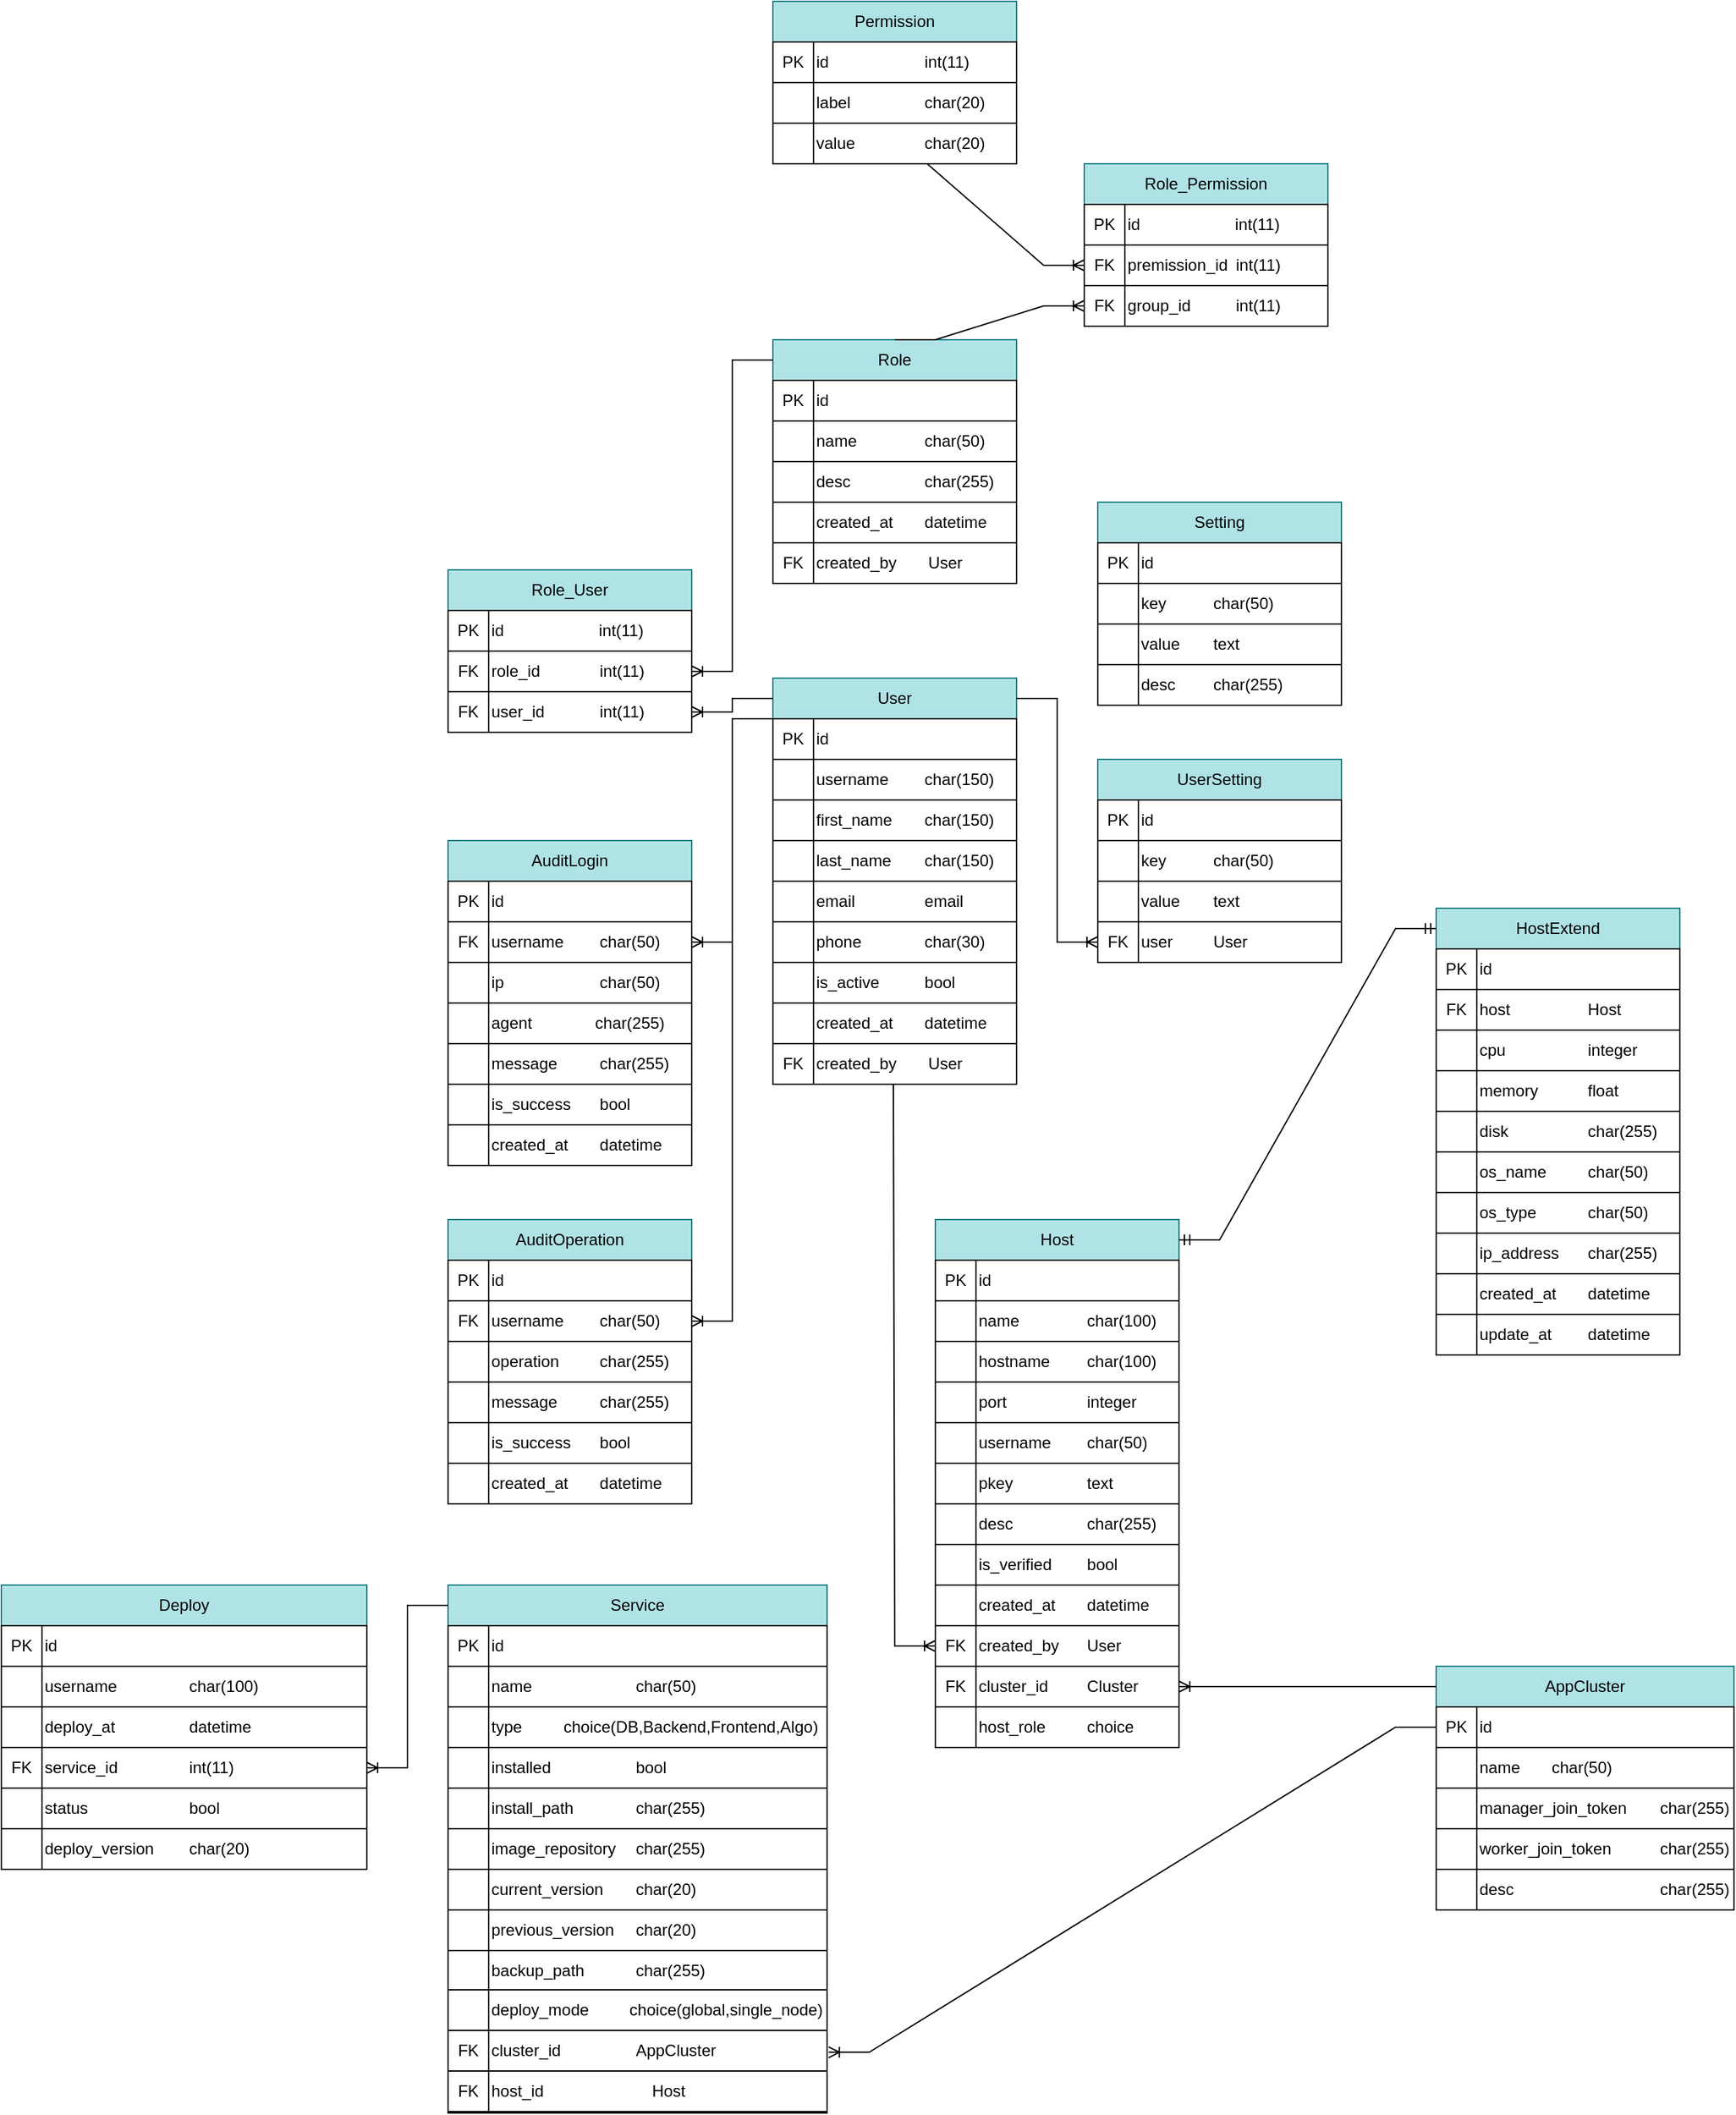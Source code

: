 <mxfile version="26.1.0">
  <diagram name="第 1 页" id="FtkYD6TFWRpVF152h-k8">
    <mxGraphModel dx="2047" dy="1109" grid="1" gridSize="10" guides="1" tooltips="1" connect="1" arrows="1" fold="1" page="1" pageScale="1" pageWidth="827" pageHeight="1169" math="0" shadow="0">
      <root>
        <mxCell id="0" />
        <mxCell id="1" parent="0" />
        <mxCell id="84Ws_TcK_d0skPqPN5DL-33" value="" style="swimlane;startSize=0;" parent="1" vertex="1">
          <mxGeometry x="280" y="270" width="180" height="120" as="geometry" />
        </mxCell>
        <mxCell id="84Ws_TcK_d0skPqPN5DL-34" value="Permission" style="rounded=0;whiteSpace=wrap;html=1;fillColor=#b0e3e6;strokeColor=#0e8088;" parent="84Ws_TcK_d0skPqPN5DL-33" vertex="1">
          <mxGeometry width="180" height="30" as="geometry" />
        </mxCell>
        <mxCell id="84Ws_TcK_d0skPqPN5DL-35" value="PK" style="rounded=0;whiteSpace=wrap;html=1;" parent="84Ws_TcK_d0skPqPN5DL-33" vertex="1">
          <mxGeometry y="30" width="30" height="30" as="geometry" />
        </mxCell>
        <mxCell id="84Ws_TcK_d0skPqPN5DL-36" value="id&lt;span style=&quot;white-space: pre;&quot;&gt;&#x9;&lt;/span&gt;&lt;span style=&quot;white-space: pre;&quot;&gt;&#x9;&lt;/span&gt;&lt;span style=&quot;white-space: pre;&quot;&gt;&#x9;&lt;/span&gt;int(11)" style="rounded=0;whiteSpace=wrap;html=1;align=left;" parent="84Ws_TcK_d0skPqPN5DL-33" vertex="1">
          <mxGeometry x="30" y="30" width="150" height="30" as="geometry" />
        </mxCell>
        <mxCell id="84Ws_TcK_d0skPqPN5DL-37" value="" style="rounded=0;whiteSpace=wrap;html=1;" parent="84Ws_TcK_d0skPqPN5DL-33" vertex="1">
          <mxGeometry y="60" width="30" height="30" as="geometry" />
        </mxCell>
        <mxCell id="84Ws_TcK_d0skPqPN5DL-38" value="label&lt;span style=&quot;white-space: pre;&quot;&gt;&#x9;&lt;/span&gt;&lt;span style=&quot;white-space: pre;&quot;&gt;&#x9;&lt;/span&gt;char(20)" style="rounded=0;whiteSpace=wrap;html=1;align=left;" parent="84Ws_TcK_d0skPqPN5DL-33" vertex="1">
          <mxGeometry x="30" y="60" width="150" height="30" as="geometry" />
        </mxCell>
        <mxCell id="84Ws_TcK_d0skPqPN5DL-39" value="" style="rounded=0;whiteSpace=wrap;html=1;" parent="84Ws_TcK_d0skPqPN5DL-33" vertex="1">
          <mxGeometry y="90" width="30" height="30" as="geometry" />
        </mxCell>
        <mxCell id="84Ws_TcK_d0skPqPN5DL-40" value="value&lt;span style=&quot;white-space: pre;&quot;&gt;&#x9;&lt;/span&gt;&lt;span style=&quot;white-space: pre;&quot;&gt;&#x9;&lt;/span&gt;char(20)" style="rounded=0;whiteSpace=wrap;html=1;align=left;" parent="84Ws_TcK_d0skPqPN5DL-33" vertex="1">
          <mxGeometry x="30" y="90" width="150" height="30" as="geometry" />
        </mxCell>
        <mxCell id="84Ws_TcK_d0skPqPN5DL-41" value="" style="swimlane;startSize=0;" parent="1" vertex="1">
          <mxGeometry x="280" y="520" width="180" height="175" as="geometry" />
        </mxCell>
        <mxCell id="84Ws_TcK_d0skPqPN5DL-42" value="Role" style="rounded=0;whiteSpace=wrap;html=1;fillColor=#b0e3e6;strokeColor=#0e8088;" parent="84Ws_TcK_d0skPqPN5DL-41" vertex="1">
          <mxGeometry width="180" height="30" as="geometry" />
        </mxCell>
        <mxCell id="84Ws_TcK_d0skPqPN5DL-43" value="PK" style="rounded=0;whiteSpace=wrap;html=1;" parent="84Ws_TcK_d0skPqPN5DL-41" vertex="1">
          <mxGeometry y="30" width="30" height="30" as="geometry" />
        </mxCell>
        <mxCell id="84Ws_TcK_d0skPqPN5DL-44" value="id" style="rounded=0;whiteSpace=wrap;html=1;align=left;" parent="84Ws_TcK_d0skPqPN5DL-41" vertex="1">
          <mxGeometry x="30" y="30" width="150" height="30" as="geometry" />
        </mxCell>
        <mxCell id="84Ws_TcK_d0skPqPN5DL-45" value="" style="rounded=0;whiteSpace=wrap;html=1;" parent="84Ws_TcK_d0skPqPN5DL-41" vertex="1">
          <mxGeometry y="60" width="30" height="30" as="geometry" />
        </mxCell>
        <mxCell id="84Ws_TcK_d0skPqPN5DL-46" value="name&lt;span style=&quot;white-space: pre;&quot;&gt;&#x9;&lt;/span&gt;&lt;span style=&quot;white-space: pre;&quot;&gt;&#x9;&lt;/span&gt;char(50)" style="rounded=0;whiteSpace=wrap;html=1;align=left;" parent="84Ws_TcK_d0skPqPN5DL-41" vertex="1">
          <mxGeometry x="30" y="60" width="150" height="30" as="geometry" />
        </mxCell>
        <mxCell id="84Ws_TcK_d0skPqPN5DL-47" value="" style="rounded=0;whiteSpace=wrap;html=1;" parent="84Ws_TcK_d0skPqPN5DL-41" vertex="1">
          <mxGeometry y="90" width="30" height="30" as="geometry" />
        </mxCell>
        <mxCell id="84Ws_TcK_d0skPqPN5DL-48" value="desc&lt;span style=&quot;white-space: pre;&quot;&gt;&#x9;&lt;/span&gt;&lt;span style=&quot;white-space: pre;&quot;&gt;&#x9;&lt;/span&gt;char(255)" style="rounded=0;whiteSpace=wrap;html=1;align=left;" parent="84Ws_TcK_d0skPqPN5DL-41" vertex="1">
          <mxGeometry x="30" y="90" width="150" height="30" as="geometry" />
        </mxCell>
        <mxCell id="84Ws_TcK_d0skPqPN5DL-57" value="" style="rounded=0;whiteSpace=wrap;html=1;" parent="84Ws_TcK_d0skPqPN5DL-41" vertex="1">
          <mxGeometry y="120" width="30" height="30" as="geometry" />
        </mxCell>
        <mxCell id="84Ws_TcK_d0skPqPN5DL-58" value="created_at&amp;nbsp; &amp;nbsp; &amp;nbsp; &amp;nbsp;datetime" style="rounded=0;whiteSpace=wrap;html=1;align=left;" parent="84Ws_TcK_d0skPqPN5DL-41" vertex="1">
          <mxGeometry x="30" y="120" width="150" height="30" as="geometry" />
        </mxCell>
        <mxCell id="84Ws_TcK_d0skPqPN5DL-79" value="FK" style="rounded=0;whiteSpace=wrap;html=1;" parent="84Ws_TcK_d0skPqPN5DL-41" vertex="1">
          <mxGeometry y="150" width="30" height="30" as="geometry" />
        </mxCell>
        <mxCell id="84Ws_TcK_d0skPqPN5DL-80" value="created_by&amp;nbsp; &amp;nbsp; &amp;nbsp; &amp;nbsp;User" style="rounded=0;whiteSpace=wrap;html=1;align=left;" parent="84Ws_TcK_d0skPqPN5DL-41" vertex="1">
          <mxGeometry x="30" y="150" width="150" height="30" as="geometry" />
        </mxCell>
        <mxCell id="84Ws_TcK_d0skPqPN5DL-81" value="" style="swimlane;startSize=0;" parent="1" vertex="1">
          <mxGeometry x="510" y="390" width="180" height="120" as="geometry" />
        </mxCell>
        <mxCell id="84Ws_TcK_d0skPqPN5DL-82" value="Role_Permission" style="rounded=0;whiteSpace=wrap;html=1;fillColor=#b0e3e6;strokeColor=#0e8088;" parent="84Ws_TcK_d0skPqPN5DL-81" vertex="1">
          <mxGeometry width="180" height="30" as="geometry" />
        </mxCell>
        <mxCell id="84Ws_TcK_d0skPqPN5DL-83" value="PK" style="rounded=0;whiteSpace=wrap;html=1;" parent="84Ws_TcK_d0skPqPN5DL-81" vertex="1">
          <mxGeometry y="30" width="30" height="30" as="geometry" />
        </mxCell>
        <mxCell id="84Ws_TcK_d0skPqPN5DL-84" value="id&amp;nbsp; &amp;nbsp; &amp;nbsp; &amp;nbsp; &amp;nbsp; &amp;nbsp; &amp;nbsp; &amp;nbsp; &amp;nbsp; &amp;nbsp; &amp;nbsp;int(11)" style="rounded=0;whiteSpace=wrap;html=1;align=left;" parent="84Ws_TcK_d0skPqPN5DL-81" vertex="1">
          <mxGeometry x="30" y="30" width="150" height="30" as="geometry" />
        </mxCell>
        <mxCell id="84Ws_TcK_d0skPqPN5DL-85" value="FK" style="rounded=0;whiteSpace=wrap;html=1;" parent="84Ws_TcK_d0skPqPN5DL-81" vertex="1">
          <mxGeometry y="60" width="30" height="30" as="geometry" />
        </mxCell>
        <mxCell id="84Ws_TcK_d0skPqPN5DL-86" value="premission_id&lt;span style=&quot;white-space: pre;&quot;&gt;&#x9;&lt;/span&gt;int(11)" style="rounded=0;whiteSpace=wrap;html=1;align=left;" parent="84Ws_TcK_d0skPqPN5DL-81" vertex="1">
          <mxGeometry x="30" y="60" width="150" height="30" as="geometry" />
        </mxCell>
        <mxCell id="84Ws_TcK_d0skPqPN5DL-87" value="FK" style="rounded=0;whiteSpace=wrap;html=1;" parent="84Ws_TcK_d0skPqPN5DL-81" vertex="1">
          <mxGeometry y="90" width="30" height="30" as="geometry" />
        </mxCell>
        <mxCell id="84Ws_TcK_d0skPqPN5DL-88" value="group_id&lt;span style=&quot;white-space: pre;&quot;&gt;&#x9;&lt;/span&gt;&lt;span style=&quot;white-space: pre;&quot;&gt;&#x9;&lt;/span&gt;int(11)" style="rounded=0;whiteSpace=wrap;html=1;align=left;" parent="84Ws_TcK_d0skPqPN5DL-81" vertex="1">
          <mxGeometry x="30" y="90" width="150" height="30" as="geometry" />
        </mxCell>
        <mxCell id="84Ws_TcK_d0skPqPN5DL-89" value="" style="edgeStyle=entityRelationEdgeStyle;fontSize=12;html=1;endArrow=ERoneToMany;rounded=0;exitX=0.5;exitY=0;exitDx=0;exitDy=0;entryX=0;entryY=0.5;entryDx=0;entryDy=0;" parent="1" source="84Ws_TcK_d0skPqPN5DL-42" target="84Ws_TcK_d0skPqPN5DL-87" edge="1">
          <mxGeometry width="100" height="100" relative="1" as="geometry">
            <mxPoint x="490" y="670" as="sourcePoint" />
            <mxPoint x="590" y="570" as="targetPoint" />
            <Array as="points">
              <mxPoint x="380" y="500" />
              <mxPoint x="410" y="450" />
              <mxPoint x="380" y="470" />
              <mxPoint x="410" y="480" />
              <mxPoint x="420" y="480" />
              <mxPoint x="390" y="500" />
            </Array>
          </mxGeometry>
        </mxCell>
        <mxCell id="84Ws_TcK_d0skPqPN5DL-90" value="" style="edgeStyle=entityRelationEdgeStyle;fontSize=12;html=1;endArrow=ERoneToMany;rounded=0;entryX=0;entryY=0.5;entryDx=0;entryDy=0;" parent="1" target="84Ws_TcK_d0skPqPN5DL-85" edge="1">
          <mxGeometry width="100" height="100" relative="1" as="geometry">
            <mxPoint x="364" y="390" as="sourcePoint" />
            <mxPoint x="540" y="490" as="targetPoint" />
          </mxGeometry>
        </mxCell>
        <mxCell id="84Ws_TcK_d0skPqPN5DL-91" value="" style="swimlane;startSize=0;" parent="1" vertex="1">
          <mxGeometry x="520" y="640" width="180" height="150" as="geometry" />
        </mxCell>
        <mxCell id="84Ws_TcK_d0skPqPN5DL-92" value="Setting" style="rounded=0;whiteSpace=wrap;html=1;fillColor=#b0e3e6;strokeColor=#0e8088;" parent="84Ws_TcK_d0skPqPN5DL-91" vertex="1">
          <mxGeometry width="180" height="30" as="geometry" />
        </mxCell>
        <mxCell id="84Ws_TcK_d0skPqPN5DL-93" value="PK" style="rounded=0;whiteSpace=wrap;html=1;" parent="84Ws_TcK_d0skPqPN5DL-91" vertex="1">
          <mxGeometry y="30" width="30" height="30" as="geometry" />
        </mxCell>
        <mxCell id="84Ws_TcK_d0skPqPN5DL-94" value="id" style="rounded=0;whiteSpace=wrap;html=1;align=left;" parent="84Ws_TcK_d0skPqPN5DL-91" vertex="1">
          <mxGeometry x="30" y="30" width="150" height="30" as="geometry" />
        </mxCell>
        <mxCell id="84Ws_TcK_d0skPqPN5DL-95" value="" style="rounded=0;whiteSpace=wrap;html=1;" parent="84Ws_TcK_d0skPqPN5DL-91" vertex="1">
          <mxGeometry y="60" width="30" height="30" as="geometry" />
        </mxCell>
        <mxCell id="84Ws_TcK_d0skPqPN5DL-96" value="key&lt;span style=&quot;white-space: pre;&quot;&gt;&#x9;&lt;/span&gt;&lt;span style=&quot;white-space: pre;&quot;&gt;&#x9;&lt;/span&gt;char(50)" style="rounded=0;whiteSpace=wrap;html=1;align=left;" parent="84Ws_TcK_d0skPqPN5DL-91" vertex="1">
          <mxGeometry x="30" y="60" width="150" height="30" as="geometry" />
        </mxCell>
        <mxCell id="84Ws_TcK_d0skPqPN5DL-97" value="" style="rounded=0;whiteSpace=wrap;html=1;" parent="84Ws_TcK_d0skPqPN5DL-91" vertex="1">
          <mxGeometry y="90" width="30" height="30" as="geometry" />
        </mxCell>
        <mxCell id="84Ws_TcK_d0skPqPN5DL-98" value="value&lt;span style=&quot;white-space: pre;&quot;&gt;&#x9;&lt;/span&gt;text" style="rounded=0;whiteSpace=wrap;html=1;align=left;" parent="84Ws_TcK_d0skPqPN5DL-91" vertex="1">
          <mxGeometry x="30" y="90" width="150" height="30" as="geometry" />
        </mxCell>
        <mxCell id="84Ws_TcK_d0skPqPN5DL-99" value="" style="rounded=0;whiteSpace=wrap;html=1;" parent="84Ws_TcK_d0skPqPN5DL-91" vertex="1">
          <mxGeometry y="120" width="30" height="30" as="geometry" />
        </mxCell>
        <mxCell id="84Ws_TcK_d0skPqPN5DL-100" value="desc&lt;span style=&quot;white-space: pre;&quot;&gt;&#x9;&lt;/span&gt;char(255)" style="rounded=0;whiteSpace=wrap;html=1;align=left;" parent="84Ws_TcK_d0skPqPN5DL-91" vertex="1">
          <mxGeometry x="30" y="120" width="150" height="30" as="geometry" />
        </mxCell>
        <mxCell id="84Ws_TcK_d0skPqPN5DL-103" value="" style="swimlane;startSize=0;" parent="1" vertex="1">
          <mxGeometry x="520" y="830" width="180" height="150" as="geometry" />
        </mxCell>
        <mxCell id="84Ws_TcK_d0skPqPN5DL-104" value="UserSetting" style="rounded=0;whiteSpace=wrap;html=1;fillColor=#b0e3e6;strokeColor=#0e8088;" parent="84Ws_TcK_d0skPqPN5DL-103" vertex="1">
          <mxGeometry width="180" height="30" as="geometry" />
        </mxCell>
        <mxCell id="84Ws_TcK_d0skPqPN5DL-105" value="PK" style="rounded=0;whiteSpace=wrap;html=1;" parent="84Ws_TcK_d0skPqPN5DL-103" vertex="1">
          <mxGeometry y="30" width="30" height="30" as="geometry" />
        </mxCell>
        <mxCell id="84Ws_TcK_d0skPqPN5DL-106" value="id" style="rounded=0;whiteSpace=wrap;html=1;align=left;" parent="84Ws_TcK_d0skPqPN5DL-103" vertex="1">
          <mxGeometry x="30" y="30" width="150" height="30" as="geometry" />
        </mxCell>
        <mxCell id="84Ws_TcK_d0skPqPN5DL-107" value="" style="rounded=0;whiteSpace=wrap;html=1;" parent="84Ws_TcK_d0skPqPN5DL-103" vertex="1">
          <mxGeometry y="60" width="30" height="30" as="geometry" />
        </mxCell>
        <mxCell id="84Ws_TcK_d0skPqPN5DL-108" value="key&lt;span style=&quot;white-space: pre;&quot;&gt;&#x9;&lt;/span&gt;&lt;span style=&quot;white-space: pre;&quot;&gt;&#x9;&lt;/span&gt;char(50)" style="rounded=0;whiteSpace=wrap;html=1;align=left;" parent="84Ws_TcK_d0skPqPN5DL-103" vertex="1">
          <mxGeometry x="30" y="60" width="150" height="30" as="geometry" />
        </mxCell>
        <mxCell id="84Ws_TcK_d0skPqPN5DL-109" value="" style="rounded=0;whiteSpace=wrap;html=1;" parent="84Ws_TcK_d0skPqPN5DL-103" vertex="1">
          <mxGeometry y="90" width="30" height="30" as="geometry" />
        </mxCell>
        <mxCell id="84Ws_TcK_d0skPqPN5DL-110" value="value&lt;span style=&quot;white-space: pre;&quot;&gt;&#x9;&lt;/span&gt;text" style="rounded=0;whiteSpace=wrap;html=1;align=left;" parent="84Ws_TcK_d0skPqPN5DL-103" vertex="1">
          <mxGeometry x="30" y="90" width="150" height="30" as="geometry" />
        </mxCell>
        <mxCell id="84Ws_TcK_d0skPqPN5DL-111" value="FK" style="rounded=0;whiteSpace=wrap;html=1;" parent="84Ws_TcK_d0skPqPN5DL-103" vertex="1">
          <mxGeometry y="120" width="30" height="30" as="geometry" />
        </mxCell>
        <mxCell id="84Ws_TcK_d0skPqPN5DL-112" value="user&lt;span style=&quot;white-space: pre;&quot;&gt;&#x9;&lt;/span&gt;&lt;span style=&quot;white-space: pre;&quot;&gt;&#x9;&lt;/span&gt;User" style="rounded=0;whiteSpace=wrap;html=1;align=left;" parent="84Ws_TcK_d0skPqPN5DL-103" vertex="1">
          <mxGeometry x="30" y="120" width="150" height="30" as="geometry" />
        </mxCell>
        <mxCell id="84Ws_TcK_d0skPqPN5DL-113" value="" style="swimlane;startSize=0;" parent="1" vertex="1">
          <mxGeometry x="280" y="770" width="180" height="300" as="geometry" />
        </mxCell>
        <mxCell id="84Ws_TcK_d0skPqPN5DL-114" value="User" style="rounded=0;whiteSpace=wrap;html=1;fillColor=#b0e3e6;strokeColor=#0e8088;" parent="84Ws_TcK_d0skPqPN5DL-113" vertex="1">
          <mxGeometry width="180" height="30" as="geometry" />
        </mxCell>
        <mxCell id="84Ws_TcK_d0skPqPN5DL-115" value="PK" style="rounded=0;whiteSpace=wrap;html=1;" parent="84Ws_TcK_d0skPqPN5DL-113" vertex="1">
          <mxGeometry y="30" width="30" height="30" as="geometry" />
        </mxCell>
        <mxCell id="84Ws_TcK_d0skPqPN5DL-116" value="id" style="rounded=0;whiteSpace=wrap;html=1;align=left;" parent="84Ws_TcK_d0skPqPN5DL-113" vertex="1">
          <mxGeometry x="30" y="30" width="150" height="30" as="geometry" />
        </mxCell>
        <mxCell id="84Ws_TcK_d0skPqPN5DL-117" value="" style="rounded=0;whiteSpace=wrap;html=1;" parent="84Ws_TcK_d0skPqPN5DL-113" vertex="1">
          <mxGeometry y="60" width="30" height="30" as="geometry" />
        </mxCell>
        <mxCell id="84Ws_TcK_d0skPqPN5DL-118" value="username&lt;span style=&quot;white-space: pre;&quot;&gt;&#x9;&lt;/span&gt;char(150)" style="rounded=0;whiteSpace=wrap;html=1;align=left;" parent="84Ws_TcK_d0skPqPN5DL-113" vertex="1">
          <mxGeometry x="30" y="60" width="150" height="30" as="geometry" />
        </mxCell>
        <mxCell id="84Ws_TcK_d0skPqPN5DL-119" value="" style="rounded=0;whiteSpace=wrap;html=1;" parent="84Ws_TcK_d0skPqPN5DL-113" vertex="1">
          <mxGeometry y="90" width="30" height="30" as="geometry" />
        </mxCell>
        <mxCell id="84Ws_TcK_d0skPqPN5DL-120" value="first_name&lt;span style=&quot;white-space: pre;&quot;&gt;&#x9;&lt;/span&gt;char(150)" style="rounded=0;whiteSpace=wrap;html=1;align=left;" parent="84Ws_TcK_d0skPqPN5DL-113" vertex="1">
          <mxGeometry x="30" y="90" width="150" height="30" as="geometry" />
        </mxCell>
        <mxCell id="84Ws_TcK_d0skPqPN5DL-121" value="" style="rounded=0;whiteSpace=wrap;html=1;" parent="84Ws_TcK_d0skPqPN5DL-113" vertex="1">
          <mxGeometry y="120" width="30" height="30" as="geometry" />
        </mxCell>
        <mxCell id="84Ws_TcK_d0skPqPN5DL-122" value="last_name&lt;span style=&quot;white-space: pre;&quot;&gt;&#x9;&lt;/span&gt;char(150)" style="rounded=0;whiteSpace=wrap;html=1;align=left;" parent="84Ws_TcK_d0skPqPN5DL-113" vertex="1">
          <mxGeometry x="30" y="120" width="150" height="30" as="geometry" />
        </mxCell>
        <mxCell id="84Ws_TcK_d0skPqPN5DL-123" value="" style="rounded=0;whiteSpace=wrap;html=1;" parent="84Ws_TcK_d0skPqPN5DL-113" vertex="1">
          <mxGeometry y="150" width="30" height="30" as="geometry" />
        </mxCell>
        <mxCell id="84Ws_TcK_d0skPqPN5DL-124" value="email&lt;span style=&quot;white-space: pre;&quot;&gt;&#x9;&lt;span style=&quot;white-space: pre;&quot;&gt;&#x9;&lt;/span&gt;e&lt;/span&gt;mail" style="rounded=0;whiteSpace=wrap;html=1;align=left;" parent="84Ws_TcK_d0skPqPN5DL-113" vertex="1">
          <mxGeometry x="30" y="150" width="150" height="30" as="geometry" />
        </mxCell>
        <mxCell id="84Ws_TcK_d0skPqPN5DL-125" value="" style="rounded=0;whiteSpace=wrap;html=1;" parent="84Ws_TcK_d0skPqPN5DL-113" vertex="1">
          <mxGeometry y="210" width="30" height="30" as="geometry" />
        </mxCell>
        <mxCell id="84Ws_TcK_d0skPqPN5DL-126" value="is_active&lt;span style=&quot;white-space: pre;&quot;&gt;&#x9;&lt;/span&gt;&lt;span style=&quot;white-space: pre;&quot;&gt;&#x9;&lt;/span&gt;bool" style="rounded=0;whiteSpace=wrap;html=1;align=left;" parent="84Ws_TcK_d0skPqPN5DL-113" vertex="1">
          <mxGeometry x="30" y="210" width="150" height="30" as="geometry" />
        </mxCell>
        <mxCell id="84Ws_TcK_d0skPqPN5DL-129" value="" style="rounded=0;whiteSpace=wrap;html=1;" parent="84Ws_TcK_d0skPqPN5DL-113" vertex="1">
          <mxGeometry y="180" width="30" height="30" as="geometry" />
        </mxCell>
        <mxCell id="84Ws_TcK_d0skPqPN5DL-130" value="phone&lt;span style=&quot;white-space: pre;&quot;&gt;&#x9;&lt;/span&gt;&lt;span style=&quot;white-space: pre;&quot;&gt;&#x9;&lt;/span&gt;char(30)" style="rounded=0;whiteSpace=wrap;html=1;align=left;" parent="84Ws_TcK_d0skPqPN5DL-113" vertex="1">
          <mxGeometry x="30" y="180" width="150" height="30" as="geometry" />
        </mxCell>
        <mxCell id="84Ws_TcK_d0skPqPN5DL-141" value="" style="rounded=0;whiteSpace=wrap;html=1;" parent="84Ws_TcK_d0skPqPN5DL-113" vertex="1">
          <mxGeometry y="240" width="30" height="30" as="geometry" />
        </mxCell>
        <mxCell id="84Ws_TcK_d0skPqPN5DL-142" value="created_at&amp;nbsp; &amp;nbsp; &amp;nbsp; &amp;nbsp;datetime" style="rounded=0;whiteSpace=wrap;html=1;align=left;" parent="84Ws_TcK_d0skPqPN5DL-113" vertex="1">
          <mxGeometry x="30" y="240" width="150" height="30" as="geometry" />
        </mxCell>
        <mxCell id="84Ws_TcK_d0skPqPN5DL-143" value="FK" style="rounded=0;whiteSpace=wrap;html=1;" parent="84Ws_TcK_d0skPqPN5DL-113" vertex="1">
          <mxGeometry y="270" width="30" height="30" as="geometry" />
        </mxCell>
        <mxCell id="84Ws_TcK_d0skPqPN5DL-144" value="created_by&amp;nbsp; &amp;nbsp; &amp;nbsp; &amp;nbsp;User" style="rounded=0;whiteSpace=wrap;html=1;align=left;" parent="84Ws_TcK_d0skPqPN5DL-113" vertex="1">
          <mxGeometry x="30" y="270" width="150" height="30" as="geometry" />
        </mxCell>
        <mxCell id="84Ws_TcK_d0skPqPN5DL-131" value="" style="edgeStyle=entityRelationEdgeStyle;fontSize=12;html=1;endArrow=ERoneToMany;rounded=0;entryX=1;entryY=0.5;entryDx=0;entryDy=0;exitX=0;exitY=0.5;exitDx=0;exitDy=0;" parent="1" source="84Ws_TcK_d0skPqPN5DL-114" target="84Ws_TcK_d0skPqPN5DL-139" edge="1">
          <mxGeometry width="100" height="100" relative="1" as="geometry">
            <mxPoint x="240" y="1120" as="sourcePoint" />
            <mxPoint x="120" y="1070" as="targetPoint" />
            <Array as="points">
              <mxPoint x="190" y="750" />
              <mxPoint x="230" y="770" />
              <mxPoint x="250" y="770" />
              <mxPoint x="250" y="780" />
              <mxPoint x="250" y="850" />
              <mxPoint x="190" y="880" />
              <mxPoint x="200" y="910" />
              <mxPoint x="230" y="900" />
              <mxPoint x="250" y="870" />
              <mxPoint x="180" y="680" />
              <mxPoint x="240" y="860" />
              <mxPoint x="230" y="780" />
              <mxPoint x="240" y="780" />
              <mxPoint x="190" y="850" />
            </Array>
          </mxGeometry>
        </mxCell>
        <mxCell id="84Ws_TcK_d0skPqPN5DL-132" value="" style="swimlane;startSize=0;" parent="1" vertex="1">
          <mxGeometry x="40" y="690" width="180" height="120" as="geometry" />
        </mxCell>
        <mxCell id="84Ws_TcK_d0skPqPN5DL-133" value="Role_User" style="rounded=0;whiteSpace=wrap;html=1;fillColor=#b0e3e6;strokeColor=#0e8088;" parent="84Ws_TcK_d0skPqPN5DL-132" vertex="1">
          <mxGeometry width="180" height="30" as="geometry" />
        </mxCell>
        <mxCell id="84Ws_TcK_d0skPqPN5DL-134" value="PK" style="rounded=0;whiteSpace=wrap;html=1;" parent="84Ws_TcK_d0skPqPN5DL-132" vertex="1">
          <mxGeometry y="30" width="30" height="30" as="geometry" />
        </mxCell>
        <mxCell id="84Ws_TcK_d0skPqPN5DL-135" value="id&amp;nbsp; &amp;nbsp; &amp;nbsp; &amp;nbsp; &amp;nbsp; &amp;nbsp; &amp;nbsp; &amp;nbsp; &amp;nbsp; &amp;nbsp; &amp;nbsp;int(11)" style="rounded=0;whiteSpace=wrap;html=1;align=left;" parent="84Ws_TcK_d0skPqPN5DL-132" vertex="1">
          <mxGeometry x="30" y="30" width="150" height="30" as="geometry" />
        </mxCell>
        <mxCell id="84Ws_TcK_d0skPqPN5DL-136" value="FK" style="rounded=0;whiteSpace=wrap;html=1;" parent="84Ws_TcK_d0skPqPN5DL-132" vertex="1">
          <mxGeometry y="60" width="30" height="30" as="geometry" />
        </mxCell>
        <mxCell id="84Ws_TcK_d0skPqPN5DL-137" value="role_id&lt;span style=&quot;white-space: pre;&quot;&gt;&#x9;&lt;span style=&quot;white-space: pre;&quot;&gt;&#x9;&lt;/span&gt;&lt;/span&gt;int(11)" style="rounded=0;whiteSpace=wrap;html=1;align=left;" parent="84Ws_TcK_d0skPqPN5DL-132" vertex="1">
          <mxGeometry x="30" y="60" width="150" height="30" as="geometry" />
        </mxCell>
        <mxCell id="84Ws_TcK_d0skPqPN5DL-138" value="FK" style="rounded=0;whiteSpace=wrap;html=1;" parent="84Ws_TcK_d0skPqPN5DL-132" vertex="1">
          <mxGeometry y="90" width="30" height="30" as="geometry" />
        </mxCell>
        <mxCell id="84Ws_TcK_d0skPqPN5DL-139" value="user_id&lt;span style=&quot;white-space: pre;&quot;&gt;&#x9;&lt;/span&gt;&lt;span style=&quot;white-space: pre;&quot;&gt;&#x9;&lt;/span&gt;int(11)" style="rounded=0;whiteSpace=wrap;html=1;align=left;" parent="84Ws_TcK_d0skPqPN5DL-132" vertex="1">
          <mxGeometry x="30" y="90" width="150" height="30" as="geometry" />
        </mxCell>
        <mxCell id="84Ws_TcK_d0skPqPN5DL-140" value="" style="edgeStyle=entityRelationEdgeStyle;fontSize=12;html=1;endArrow=ERoneToMany;rounded=0;exitX=0;exitY=0.5;exitDx=0;exitDy=0;entryX=1;entryY=0.5;entryDx=0;entryDy=0;" parent="1" source="84Ws_TcK_d0skPqPN5DL-42" target="84Ws_TcK_d0skPqPN5DL-137" edge="1">
          <mxGeometry width="100" height="100" relative="1" as="geometry">
            <mxPoint x="250" y="880" as="sourcePoint" />
            <mxPoint x="350" y="780" as="targetPoint" />
            <Array as="points">
              <mxPoint x="240" y="535" />
            </Array>
          </mxGeometry>
        </mxCell>
        <mxCell id="84Ws_TcK_d0skPqPN5DL-145" value="" style="edgeStyle=entityRelationEdgeStyle;fontSize=12;html=1;endArrow=ERoneToMany;rounded=0;entryX=0;entryY=0.5;entryDx=0;entryDy=0;exitX=1;exitY=0.5;exitDx=0;exitDy=0;" parent="1" source="84Ws_TcK_d0skPqPN5DL-114" target="84Ws_TcK_d0skPqPN5DL-111" edge="1">
          <mxGeometry width="100" height="100" relative="1" as="geometry">
            <mxPoint x="290" y="880" as="sourcePoint" />
            <mxPoint x="390" y="780" as="targetPoint" />
            <Array as="points">
              <mxPoint x="500" y="920" />
              <mxPoint x="480" y="830" />
              <mxPoint x="490" y="920" />
            </Array>
          </mxGeometry>
        </mxCell>
        <mxCell id="84Ws_TcK_d0skPqPN5DL-146" value="" style="swimlane;startSize=0;" parent="1" vertex="1">
          <mxGeometry x="40" y="890" width="180" height="240" as="geometry" />
        </mxCell>
        <mxCell id="84Ws_TcK_d0skPqPN5DL-147" value="AuditLogin" style="rounded=0;whiteSpace=wrap;html=1;fillColor=#b0e3e6;strokeColor=#0e8088;" parent="84Ws_TcK_d0skPqPN5DL-146" vertex="1">
          <mxGeometry width="180" height="30" as="geometry" />
        </mxCell>
        <mxCell id="84Ws_TcK_d0skPqPN5DL-148" value="PK" style="rounded=0;whiteSpace=wrap;html=1;" parent="84Ws_TcK_d0skPqPN5DL-146" vertex="1">
          <mxGeometry y="30" width="30" height="30" as="geometry" />
        </mxCell>
        <mxCell id="84Ws_TcK_d0skPqPN5DL-149" value="id" style="rounded=0;whiteSpace=wrap;html=1;align=left;" parent="84Ws_TcK_d0skPqPN5DL-146" vertex="1">
          <mxGeometry x="30" y="30" width="150" height="30" as="geometry" />
        </mxCell>
        <mxCell id="84Ws_TcK_d0skPqPN5DL-150" value="FK" style="rounded=0;whiteSpace=wrap;html=1;" parent="84Ws_TcK_d0skPqPN5DL-146" vertex="1">
          <mxGeometry y="60" width="30" height="30" as="geometry" />
        </mxCell>
        <mxCell id="84Ws_TcK_d0skPqPN5DL-151" value="username&lt;span style=&quot;white-space: pre;&quot;&gt;&#x9;&lt;/span&gt;char(50)" style="rounded=0;whiteSpace=wrap;html=1;align=left;" parent="84Ws_TcK_d0skPqPN5DL-146" vertex="1">
          <mxGeometry x="30" y="60" width="150" height="30" as="geometry" />
        </mxCell>
        <mxCell id="84Ws_TcK_d0skPqPN5DL-152" value="" style="rounded=0;whiteSpace=wrap;html=1;" parent="84Ws_TcK_d0skPqPN5DL-146" vertex="1">
          <mxGeometry y="90" width="30" height="30" as="geometry" />
        </mxCell>
        <mxCell id="84Ws_TcK_d0skPqPN5DL-153" value="ip&lt;span style=&quot;white-space: pre;&quot;&gt;&#x9;&lt;/span&gt;&lt;span style=&quot;white-space: pre;&quot;&gt;&#x9;&lt;/span&gt;&lt;span style=&quot;white-space: pre;&quot;&gt;&#x9;&lt;/span&gt;char(50)" style="rounded=0;whiteSpace=wrap;html=1;align=left;" parent="84Ws_TcK_d0skPqPN5DL-146" vertex="1">
          <mxGeometry x="30" y="90" width="150" height="30" as="geometry" />
        </mxCell>
        <mxCell id="84Ws_TcK_d0skPqPN5DL-154" value="" style="rounded=0;whiteSpace=wrap;html=1;" parent="84Ws_TcK_d0skPqPN5DL-146" vertex="1">
          <mxGeometry y="120" width="30" height="30" as="geometry" />
        </mxCell>
        <mxCell id="84Ws_TcK_d0skPqPN5DL-155" value="agent&lt;span style=&quot;white-space: pre;&quot;&gt;&#x9;&lt;/span&gt;&amp;nbsp; &amp;nbsp; &amp;nbsp; &amp;nbsp;char(255)" style="rounded=0;whiteSpace=wrap;html=1;align=left;" parent="84Ws_TcK_d0skPqPN5DL-146" vertex="1">
          <mxGeometry x="30" y="120" width="150" height="30" as="geometry" />
        </mxCell>
        <mxCell id="84Ws_TcK_d0skPqPN5DL-156" value="" style="rounded=0;whiteSpace=wrap;html=1;" parent="84Ws_TcK_d0skPqPN5DL-146" vertex="1">
          <mxGeometry y="150" width="30" height="30" as="geometry" />
        </mxCell>
        <mxCell id="84Ws_TcK_d0skPqPN5DL-157" value="message&lt;span style=&quot;white-space: pre;&quot;&gt;&#x9;&lt;/span&gt;&lt;span style=&quot;white-space: pre;&quot;&gt;&#x9;&lt;/span&gt;char(255)" style="rounded=0;whiteSpace=wrap;html=1;align=left;" parent="84Ws_TcK_d0skPqPN5DL-146" vertex="1">
          <mxGeometry x="30" y="150" width="150" height="30" as="geometry" />
        </mxCell>
        <mxCell id="84Ws_TcK_d0skPqPN5DL-158" value="" style="rounded=0;whiteSpace=wrap;html=1;" parent="84Ws_TcK_d0skPqPN5DL-146" vertex="1">
          <mxGeometry y="180" width="30" height="30" as="geometry" />
        </mxCell>
        <mxCell id="84Ws_TcK_d0skPqPN5DL-159" value="is_success&lt;span style=&quot;white-space: pre;&quot;&gt;&#x9;&lt;/span&gt;bool" style="rounded=0;whiteSpace=wrap;html=1;align=left;" parent="84Ws_TcK_d0skPqPN5DL-146" vertex="1">
          <mxGeometry x="30" y="180" width="150" height="30" as="geometry" />
        </mxCell>
        <mxCell id="84Ws_TcK_d0skPqPN5DL-160" value="" style="rounded=0;whiteSpace=wrap;html=1;" parent="84Ws_TcK_d0skPqPN5DL-146" vertex="1">
          <mxGeometry y="210" width="30" height="30" as="geometry" />
        </mxCell>
        <mxCell id="84Ws_TcK_d0skPqPN5DL-161" value="created_at&lt;span style=&quot;white-space: pre;&quot;&gt;&#x9;&lt;/span&gt;datetime" style="rounded=0;whiteSpace=wrap;html=1;align=left;" parent="84Ws_TcK_d0skPqPN5DL-146" vertex="1">
          <mxGeometry x="30" y="210" width="150" height="30" as="geometry" />
        </mxCell>
        <mxCell id="84Ws_TcK_d0skPqPN5DL-162" value="" style="swimlane;startSize=0;" parent="1" vertex="1">
          <mxGeometry x="40" y="1170" width="180" height="210" as="geometry" />
        </mxCell>
        <mxCell id="84Ws_TcK_d0skPqPN5DL-163" value="AuditOperation" style="rounded=0;whiteSpace=wrap;html=1;fillColor=#b0e3e6;strokeColor=#0e8088;" parent="84Ws_TcK_d0skPqPN5DL-162" vertex="1">
          <mxGeometry width="180" height="30" as="geometry" />
        </mxCell>
        <mxCell id="84Ws_TcK_d0skPqPN5DL-164" value="PK" style="rounded=0;whiteSpace=wrap;html=1;" parent="84Ws_TcK_d0skPqPN5DL-162" vertex="1">
          <mxGeometry y="30" width="30" height="30" as="geometry" />
        </mxCell>
        <mxCell id="84Ws_TcK_d0skPqPN5DL-165" value="id" style="rounded=0;whiteSpace=wrap;html=1;align=left;" parent="84Ws_TcK_d0skPqPN5DL-162" vertex="1">
          <mxGeometry x="30" y="30" width="150" height="30" as="geometry" />
        </mxCell>
        <mxCell id="84Ws_TcK_d0skPqPN5DL-166" value="FK" style="rounded=0;whiteSpace=wrap;html=1;" parent="84Ws_TcK_d0skPqPN5DL-162" vertex="1">
          <mxGeometry y="60" width="30" height="30" as="geometry" />
        </mxCell>
        <mxCell id="84Ws_TcK_d0skPqPN5DL-167" value="username&lt;span style=&quot;white-space: pre;&quot;&gt;&#x9;&lt;/span&gt;char(50)" style="rounded=0;whiteSpace=wrap;html=1;align=left;" parent="84Ws_TcK_d0skPqPN5DL-162" vertex="1">
          <mxGeometry x="30" y="60" width="150" height="30" as="geometry" />
        </mxCell>
        <mxCell id="84Ws_TcK_d0skPqPN5DL-168" value="" style="rounded=0;whiteSpace=wrap;html=1;" parent="84Ws_TcK_d0skPqPN5DL-162" vertex="1">
          <mxGeometry y="90" width="30" height="30" as="geometry" />
        </mxCell>
        <mxCell id="84Ws_TcK_d0skPqPN5DL-169" value="operation&lt;span style=&quot;white-space: pre;&quot;&gt;&#x9;&lt;/span&gt;&lt;span style=&quot;white-space: pre;&quot;&gt;&#x9;&lt;/span&gt;char(255)" style="rounded=0;whiteSpace=wrap;html=1;align=left;" parent="84Ws_TcK_d0skPqPN5DL-162" vertex="1">
          <mxGeometry x="30" y="90" width="150" height="30" as="geometry" />
        </mxCell>
        <mxCell id="84Ws_TcK_d0skPqPN5DL-172" value="" style="rounded=0;whiteSpace=wrap;html=1;" parent="84Ws_TcK_d0skPqPN5DL-162" vertex="1">
          <mxGeometry y="120" width="30" height="30" as="geometry" />
        </mxCell>
        <mxCell id="84Ws_TcK_d0skPqPN5DL-173" value="message&lt;span style=&quot;white-space: pre;&quot;&gt;&#x9;&lt;/span&gt;&lt;span style=&quot;white-space: pre;&quot;&gt;&#x9;&lt;/span&gt;char(255)" style="rounded=0;whiteSpace=wrap;html=1;align=left;" parent="84Ws_TcK_d0skPqPN5DL-162" vertex="1">
          <mxGeometry x="30" y="120" width="150" height="30" as="geometry" />
        </mxCell>
        <mxCell id="84Ws_TcK_d0skPqPN5DL-174" value="" style="rounded=0;whiteSpace=wrap;html=1;" parent="84Ws_TcK_d0skPqPN5DL-162" vertex="1">
          <mxGeometry y="180" width="30" height="30" as="geometry" />
        </mxCell>
        <mxCell id="84Ws_TcK_d0skPqPN5DL-175" value="is_success&lt;span style=&quot;white-space: pre;&quot;&gt;&#x9;&lt;/span&gt;bool" style="rounded=0;whiteSpace=wrap;html=1;align=left;" parent="84Ws_TcK_d0skPqPN5DL-162" vertex="1">
          <mxGeometry x="30" y="150" width="150" height="30" as="geometry" />
        </mxCell>
        <mxCell id="84Ws_TcK_d0skPqPN5DL-176" value="" style="rounded=0;whiteSpace=wrap;html=1;" parent="84Ws_TcK_d0skPqPN5DL-162" vertex="1">
          <mxGeometry y="180" width="30" height="30" as="geometry" />
        </mxCell>
        <mxCell id="84Ws_TcK_d0skPqPN5DL-177" value="created_at&lt;span style=&quot;white-space: pre;&quot;&gt;&#x9;&lt;/span&gt;datetime" style="rounded=0;whiteSpace=wrap;html=1;align=left;" parent="84Ws_TcK_d0skPqPN5DL-162" vertex="1">
          <mxGeometry x="30" y="180" width="150" height="30" as="geometry" />
        </mxCell>
        <mxCell id="84Ws_TcK_d0skPqPN5DL-178" value="" style="swimlane;startSize=0;" parent="1" vertex="1">
          <mxGeometry x="400" y="1170" width="180" height="390" as="geometry" />
        </mxCell>
        <mxCell id="84Ws_TcK_d0skPqPN5DL-179" value="Host" style="rounded=0;whiteSpace=wrap;html=1;fillColor=#b0e3e6;strokeColor=#0e8088;" parent="84Ws_TcK_d0skPqPN5DL-178" vertex="1">
          <mxGeometry width="180" height="30" as="geometry" />
        </mxCell>
        <mxCell id="84Ws_TcK_d0skPqPN5DL-180" value="PK" style="rounded=0;whiteSpace=wrap;html=1;" parent="84Ws_TcK_d0skPqPN5DL-178" vertex="1">
          <mxGeometry y="30" width="30" height="30" as="geometry" />
        </mxCell>
        <mxCell id="84Ws_TcK_d0skPqPN5DL-181" value="id" style="rounded=0;whiteSpace=wrap;html=1;align=left;" parent="84Ws_TcK_d0skPqPN5DL-178" vertex="1">
          <mxGeometry x="30" y="30" width="150" height="30" as="geometry" />
        </mxCell>
        <mxCell id="84Ws_TcK_d0skPqPN5DL-182" value="" style="rounded=0;whiteSpace=wrap;html=1;" parent="84Ws_TcK_d0skPqPN5DL-178" vertex="1">
          <mxGeometry y="60" width="30" height="30" as="geometry" />
        </mxCell>
        <mxCell id="84Ws_TcK_d0skPqPN5DL-183" value="name&lt;span style=&quot;white-space: pre;&quot;&gt;&#x9;&lt;span style=&quot;white-space: pre;&quot;&gt;&#x9;&lt;/span&gt;&lt;/span&gt;char(100)" style="rounded=0;whiteSpace=wrap;html=1;align=left;" parent="84Ws_TcK_d0skPqPN5DL-178" vertex="1">
          <mxGeometry x="30" y="60" width="150" height="30" as="geometry" />
        </mxCell>
        <mxCell id="84Ws_TcK_d0skPqPN5DL-184" value="" style="rounded=0;whiteSpace=wrap;html=1;" parent="84Ws_TcK_d0skPqPN5DL-178" vertex="1">
          <mxGeometry y="90" width="30" height="30" as="geometry" />
        </mxCell>
        <mxCell id="84Ws_TcK_d0skPqPN5DL-185" value="hostname&lt;span style=&quot;white-space: pre;&quot;&gt;&#x9;&lt;/span&gt;char(100)" style="rounded=0;whiteSpace=wrap;html=1;align=left;" parent="84Ws_TcK_d0skPqPN5DL-178" vertex="1">
          <mxGeometry x="30" y="90" width="150" height="30" as="geometry" />
        </mxCell>
        <mxCell id="84Ws_TcK_d0skPqPN5DL-186" value="" style="rounded=0;whiteSpace=wrap;html=1;" parent="84Ws_TcK_d0skPqPN5DL-178" vertex="1">
          <mxGeometry y="120" width="30" height="30" as="geometry" />
        </mxCell>
        <mxCell id="84Ws_TcK_d0skPqPN5DL-187" value="port&lt;span style=&quot;white-space: pre;&quot;&gt;&#x9;&lt;/span&gt;&lt;span style=&quot;white-space: pre;&quot;&gt;&#x9;&lt;/span&gt;&lt;span style=&quot;white-space: pre;&quot;&gt;&#x9;&lt;/span&gt;integer" style="rounded=0;whiteSpace=wrap;html=1;align=left;" parent="84Ws_TcK_d0skPqPN5DL-178" vertex="1">
          <mxGeometry x="30" y="120" width="150" height="30" as="geometry" />
        </mxCell>
        <mxCell id="84Ws_TcK_d0skPqPN5DL-188" value="" style="rounded=0;whiteSpace=wrap;html=1;" parent="84Ws_TcK_d0skPqPN5DL-178" vertex="1">
          <mxGeometry y="180" width="30" height="30" as="geometry" />
        </mxCell>
        <mxCell id="84Ws_TcK_d0skPqPN5DL-189" value="username&lt;span style=&quot;white-space: pre;&quot;&gt;&#x9;&lt;/span&gt;char(50)" style="rounded=0;whiteSpace=wrap;html=1;align=left;" parent="84Ws_TcK_d0skPqPN5DL-178" vertex="1">
          <mxGeometry x="30" y="150" width="150" height="30" as="geometry" />
        </mxCell>
        <mxCell id="84Ws_TcK_d0skPqPN5DL-190" value="" style="rounded=0;whiteSpace=wrap;html=1;" parent="84Ws_TcK_d0skPqPN5DL-178" vertex="1">
          <mxGeometry y="180" width="30" height="30" as="geometry" />
        </mxCell>
        <mxCell id="84Ws_TcK_d0skPqPN5DL-191" value="pkey&lt;span style=&quot;white-space: pre;&quot;&gt;&#x9;&lt;/span&gt;&lt;span style=&quot;white-space: pre;&quot;&gt;&#x9;&lt;/span&gt;text" style="rounded=0;whiteSpace=wrap;html=1;align=left;" parent="84Ws_TcK_d0skPqPN5DL-178" vertex="1">
          <mxGeometry x="30" y="180" width="150" height="30" as="geometry" />
        </mxCell>
        <mxCell id="84Ws_TcK_d0skPqPN5DL-192" value="" style="rounded=0;whiteSpace=wrap;html=1;" parent="84Ws_TcK_d0skPqPN5DL-178" vertex="1">
          <mxGeometry y="210" width="30" height="30" as="geometry" />
        </mxCell>
        <mxCell id="84Ws_TcK_d0skPqPN5DL-193" value="desc&lt;span style=&quot;white-space: pre;&quot;&gt;&#x9;&lt;/span&gt;&lt;span style=&quot;white-space: pre;&quot;&gt;&#x9;&lt;/span&gt;char(255)" style="rounded=0;whiteSpace=wrap;html=1;align=left;" parent="84Ws_TcK_d0skPqPN5DL-178" vertex="1">
          <mxGeometry x="30" y="210" width="150" height="30" as="geometry" />
        </mxCell>
        <mxCell id="84Ws_TcK_d0skPqPN5DL-197" value="" style="rounded=0;whiteSpace=wrap;html=1;" parent="84Ws_TcK_d0skPqPN5DL-178" vertex="1">
          <mxGeometry y="240" width="30" height="30" as="geometry" />
        </mxCell>
        <mxCell id="84Ws_TcK_d0skPqPN5DL-198" value="is_verified&lt;span style=&quot;white-space: pre;&quot;&gt;&#x9;&lt;/span&gt;bool" style="rounded=0;whiteSpace=wrap;html=1;align=left;" parent="84Ws_TcK_d0skPqPN5DL-178" vertex="1">
          <mxGeometry x="30" y="240" width="150" height="30" as="geometry" />
        </mxCell>
        <mxCell id="84Ws_TcK_d0skPqPN5DL-199" value="" style="rounded=0;whiteSpace=wrap;html=1;" parent="84Ws_TcK_d0skPqPN5DL-178" vertex="1">
          <mxGeometry y="270" width="30" height="30" as="geometry" />
        </mxCell>
        <mxCell id="84Ws_TcK_d0skPqPN5DL-200" value="created_at&lt;span style=&quot;white-space: pre;&quot;&gt;&#x9;&lt;/span&gt;datetime" style="rounded=0;whiteSpace=wrap;html=1;align=left;" parent="84Ws_TcK_d0skPqPN5DL-178" vertex="1">
          <mxGeometry x="30" y="270" width="150" height="30" as="geometry" />
        </mxCell>
        <mxCell id="84Ws_TcK_d0skPqPN5DL-201" value="FK" style="rounded=0;whiteSpace=wrap;html=1;" parent="84Ws_TcK_d0skPqPN5DL-178" vertex="1">
          <mxGeometry y="300" width="30" height="30" as="geometry" />
        </mxCell>
        <mxCell id="84Ws_TcK_d0skPqPN5DL-202" value="created_by&lt;span style=&quot;white-space: pre;&quot;&gt;&#x9;&lt;/span&gt;User" style="rounded=0;whiteSpace=wrap;html=1;align=left;" parent="84Ws_TcK_d0skPqPN5DL-178" vertex="1">
          <mxGeometry x="30" y="300" width="150" height="30" as="geometry" />
        </mxCell>
        <mxCell id="84Ws_TcK_d0skPqPN5DL-239" value="FK" style="rounded=0;whiteSpace=wrap;html=1;" parent="84Ws_TcK_d0skPqPN5DL-178" vertex="1">
          <mxGeometry y="330" width="30" height="30" as="geometry" />
        </mxCell>
        <mxCell id="84Ws_TcK_d0skPqPN5DL-240" value="cluster_id&lt;span style=&quot;white-space: pre;&quot;&gt;&#x9;&lt;/span&gt;&lt;span style=&quot;white-space: pre;&quot;&gt;&#x9;&lt;/span&gt;Cluster" style="rounded=0;whiteSpace=wrap;html=1;align=left;" parent="84Ws_TcK_d0skPqPN5DL-178" vertex="1">
          <mxGeometry x="30" y="330" width="150" height="30" as="geometry" />
        </mxCell>
        <mxCell id="84Ws_TcK_d0skPqPN5DL-242" value="" style="rounded=0;whiteSpace=wrap;html=1;" parent="84Ws_TcK_d0skPqPN5DL-178" vertex="1">
          <mxGeometry y="360" width="30" height="30" as="geometry" />
        </mxCell>
        <mxCell id="84Ws_TcK_d0skPqPN5DL-243" value="host_role&lt;span style=&quot;white-space: pre;&quot;&gt;&#x9;&lt;span style=&quot;white-space: pre;&quot;&gt;&#x9;&lt;/span&gt;&lt;/span&gt;choice" style="rounded=0;whiteSpace=wrap;html=1;align=left;" parent="84Ws_TcK_d0skPqPN5DL-178" vertex="1">
          <mxGeometry x="30" y="360" width="150" height="30" as="geometry" />
        </mxCell>
        <mxCell id="84Ws_TcK_d0skPqPN5DL-203" value="" style="edgeStyle=entityRelationEdgeStyle;fontSize=12;html=1;endArrow=ERoneToMany;rounded=0;entryX=0;entryY=0.5;entryDx=0;entryDy=0;" parent="1" target="84Ws_TcK_d0skPqPN5DL-201" edge="1">
          <mxGeometry width="100" height="100" relative="1" as="geometry">
            <mxPoint x="339" y="1070" as="sourcePoint" />
            <mxPoint x="430" y="1180" as="targetPoint" />
          </mxGeometry>
        </mxCell>
        <mxCell id="84Ws_TcK_d0skPqPN5DL-204" value="" style="swimlane;startSize=0;" parent="1" vertex="1">
          <mxGeometry x="770" y="940" width="180" height="330" as="geometry" />
        </mxCell>
        <mxCell id="84Ws_TcK_d0skPqPN5DL-205" value="HostExtend" style="rounded=0;whiteSpace=wrap;html=1;fillColor=#b0e3e6;strokeColor=#0e8088;" parent="84Ws_TcK_d0skPqPN5DL-204" vertex="1">
          <mxGeometry width="180" height="30" as="geometry" />
        </mxCell>
        <mxCell id="84Ws_TcK_d0skPqPN5DL-206" value="PK" style="rounded=0;whiteSpace=wrap;html=1;" parent="84Ws_TcK_d0skPqPN5DL-204" vertex="1">
          <mxGeometry y="30" width="30" height="30" as="geometry" />
        </mxCell>
        <mxCell id="84Ws_TcK_d0skPqPN5DL-207" value="id" style="rounded=0;whiteSpace=wrap;html=1;align=left;" parent="84Ws_TcK_d0skPqPN5DL-204" vertex="1">
          <mxGeometry x="30" y="30" width="150" height="30" as="geometry" />
        </mxCell>
        <mxCell id="84Ws_TcK_d0skPqPN5DL-208" value="FK" style="rounded=0;whiteSpace=wrap;html=1;" parent="84Ws_TcK_d0skPqPN5DL-204" vertex="1">
          <mxGeometry y="60" width="30" height="30" as="geometry" />
        </mxCell>
        <mxCell id="84Ws_TcK_d0skPqPN5DL-209" value="host&lt;span style=&quot;white-space: pre;&quot;&gt;&#x9;&lt;/span&gt;&lt;span style=&quot;white-space: pre;&quot;&gt;&#x9;&lt;/span&gt;&lt;span style=&quot;white-space: pre;&quot;&gt;&#x9;&lt;/span&gt;Host" style="rounded=0;whiteSpace=wrap;html=1;align=left;" parent="84Ws_TcK_d0skPqPN5DL-204" vertex="1">
          <mxGeometry x="30" y="60" width="150" height="30" as="geometry" />
        </mxCell>
        <mxCell id="84Ws_TcK_d0skPqPN5DL-210" value="" style="rounded=0;whiteSpace=wrap;html=1;" parent="84Ws_TcK_d0skPqPN5DL-204" vertex="1">
          <mxGeometry y="90" width="30" height="30" as="geometry" />
        </mxCell>
        <mxCell id="84Ws_TcK_d0skPqPN5DL-211" value="cpu&lt;span style=&quot;white-space: pre;&quot;&gt;&#x9;&lt;/span&gt;&lt;span style=&quot;white-space: pre;&quot;&gt;&#x9;&lt;/span&gt;&lt;span style=&quot;white-space: pre;&quot;&gt;&#x9;&lt;/span&gt;integer" style="rounded=0;whiteSpace=wrap;html=1;align=left;" parent="84Ws_TcK_d0skPqPN5DL-204" vertex="1">
          <mxGeometry x="30" y="90" width="150" height="30" as="geometry" />
        </mxCell>
        <mxCell id="84Ws_TcK_d0skPqPN5DL-212" value="" style="rounded=0;whiteSpace=wrap;html=1;" parent="84Ws_TcK_d0skPqPN5DL-204" vertex="1">
          <mxGeometry y="120" width="30" height="30" as="geometry" />
        </mxCell>
        <mxCell id="84Ws_TcK_d0skPqPN5DL-213" value="memory&lt;span style=&quot;white-space: pre;&quot;&gt;&#x9;&lt;/span&gt;&lt;span style=&quot;white-space: pre;&quot;&gt;&#x9;&lt;/span&gt;float" style="rounded=0;whiteSpace=wrap;html=1;align=left;" parent="84Ws_TcK_d0skPqPN5DL-204" vertex="1">
          <mxGeometry x="30" y="120" width="150" height="30" as="geometry" />
        </mxCell>
        <mxCell id="84Ws_TcK_d0skPqPN5DL-214" value="" style="rounded=0;whiteSpace=wrap;html=1;" parent="84Ws_TcK_d0skPqPN5DL-204" vertex="1">
          <mxGeometry y="180" width="30" height="30" as="geometry" />
        </mxCell>
        <mxCell id="84Ws_TcK_d0skPqPN5DL-215" value="disk&lt;span style=&quot;white-space: pre;&quot;&gt;&#x9;&lt;/span&gt;&lt;span style=&quot;white-space: pre;&quot;&gt;&#x9;&lt;/span&gt;&lt;span style=&quot;white-space: pre;&quot;&gt;&#x9;&lt;/span&gt;char(255)" style="rounded=0;whiteSpace=wrap;html=1;align=left;" parent="84Ws_TcK_d0skPqPN5DL-204" vertex="1">
          <mxGeometry x="30" y="150" width="150" height="30" as="geometry" />
        </mxCell>
        <mxCell id="84Ws_TcK_d0skPqPN5DL-216" value="" style="rounded=0;whiteSpace=wrap;html=1;" parent="84Ws_TcK_d0skPqPN5DL-204" vertex="1">
          <mxGeometry y="180" width="30" height="30" as="geometry" />
        </mxCell>
        <mxCell id="84Ws_TcK_d0skPqPN5DL-217" value="os_name&lt;span style=&quot;white-space: pre;&quot;&gt;&#x9;&lt;/span&gt;&lt;span style=&quot;white-space: pre;&quot;&gt;&#x9;&lt;/span&gt;char(50)" style="rounded=0;whiteSpace=wrap;html=1;align=left;" parent="84Ws_TcK_d0skPqPN5DL-204" vertex="1">
          <mxGeometry x="30" y="180" width="150" height="30" as="geometry" />
        </mxCell>
        <mxCell id="84Ws_TcK_d0skPqPN5DL-218" value="" style="rounded=0;whiteSpace=wrap;html=1;" parent="84Ws_TcK_d0skPqPN5DL-204" vertex="1">
          <mxGeometry y="210" width="30" height="30" as="geometry" />
        </mxCell>
        <mxCell id="84Ws_TcK_d0skPqPN5DL-219" value="os_type&lt;span style=&quot;white-space: pre;&quot;&gt;&#x9;&lt;/span&gt;&lt;span style=&quot;white-space: pre;&quot;&gt;&#x9;&lt;/span&gt;char(50)" style="rounded=0;whiteSpace=wrap;html=1;align=left;" parent="84Ws_TcK_d0skPqPN5DL-204" vertex="1">
          <mxGeometry x="30" y="210" width="150" height="30" as="geometry" />
        </mxCell>
        <mxCell id="84Ws_TcK_d0skPqPN5DL-220" value="" style="rounded=0;whiteSpace=wrap;html=1;" parent="84Ws_TcK_d0skPqPN5DL-204" vertex="1">
          <mxGeometry y="240" width="30" height="30" as="geometry" />
        </mxCell>
        <mxCell id="84Ws_TcK_d0skPqPN5DL-221" value="ip_address&lt;span style=&quot;white-space: pre;&quot;&gt;&#x9;&lt;/span&gt;char(255)" style="rounded=0;whiteSpace=wrap;html=1;align=left;" parent="84Ws_TcK_d0skPqPN5DL-204" vertex="1">
          <mxGeometry x="30" y="240" width="150" height="30" as="geometry" />
        </mxCell>
        <mxCell id="84Ws_TcK_d0skPqPN5DL-222" value="" style="rounded=0;whiteSpace=wrap;html=1;" parent="84Ws_TcK_d0skPqPN5DL-204" vertex="1">
          <mxGeometry y="270" width="30" height="30" as="geometry" />
        </mxCell>
        <mxCell id="84Ws_TcK_d0skPqPN5DL-223" value="created_at&lt;span style=&quot;white-space: pre;&quot;&gt;&#x9;&lt;/span&gt;datetime" style="rounded=0;whiteSpace=wrap;html=1;align=left;" parent="84Ws_TcK_d0skPqPN5DL-204" vertex="1">
          <mxGeometry x="30" y="270" width="150" height="30" as="geometry" />
        </mxCell>
        <mxCell id="84Ws_TcK_d0skPqPN5DL-224" value="" style="rounded=0;whiteSpace=wrap;html=1;" parent="84Ws_TcK_d0skPqPN5DL-204" vertex="1">
          <mxGeometry y="300" width="30" height="30" as="geometry" />
        </mxCell>
        <mxCell id="84Ws_TcK_d0skPqPN5DL-225" value="update_at&lt;span style=&quot;white-space: pre;&quot;&gt;&#x9;&lt;/span&gt;datetime" style="rounded=0;whiteSpace=wrap;html=1;align=left;" parent="84Ws_TcK_d0skPqPN5DL-204" vertex="1">
          <mxGeometry x="30" y="300" width="150" height="30" as="geometry" />
        </mxCell>
        <mxCell id="84Ws_TcK_d0skPqPN5DL-226" value="" style="edgeStyle=entityRelationEdgeStyle;fontSize=12;html=1;endArrow=ERmandOne;startArrow=ERmandOne;rounded=0;exitX=1;exitY=0.5;exitDx=0;exitDy=0;entryX=0;entryY=0.5;entryDx=0;entryDy=0;" parent="1" source="84Ws_TcK_d0skPqPN5DL-179" target="84Ws_TcK_d0skPqPN5DL-205" edge="1">
          <mxGeometry width="100" height="100" relative="1" as="geometry">
            <mxPoint x="530" y="1120" as="sourcePoint" />
            <mxPoint x="630" y="1020" as="targetPoint" />
            <Array as="points">
              <mxPoint x="720" y="1120" />
            </Array>
          </mxGeometry>
        </mxCell>
        <mxCell id="84Ws_TcK_d0skPqPN5DL-227" value="" style="edgeStyle=entityRelationEdgeStyle;fontSize=12;html=1;endArrow=ERoneToMany;rounded=0;entryX=1;entryY=0.5;entryDx=0;entryDy=0;exitX=0;exitY=1;exitDx=0;exitDy=0;" parent="1" source="84Ws_TcK_d0skPqPN5DL-114" target="84Ws_TcK_d0skPqPN5DL-151" edge="1">
          <mxGeometry width="100" height="100" relative="1" as="geometry">
            <mxPoint x="360" y="1100" as="sourcePoint" />
            <mxPoint x="460" y="1000" as="targetPoint" />
          </mxGeometry>
        </mxCell>
        <mxCell id="84Ws_TcK_d0skPqPN5DL-228" value="" style="edgeStyle=entityRelationEdgeStyle;fontSize=12;html=1;endArrow=ERoneToMany;rounded=0;entryX=1;entryY=0.5;entryDx=0;entryDy=0;exitX=0;exitY=1;exitDx=0;exitDy=0;" parent="1" source="84Ws_TcK_d0skPqPN5DL-114" target="84Ws_TcK_d0skPqPN5DL-167" edge="1">
          <mxGeometry width="100" height="100" relative="1" as="geometry">
            <mxPoint x="360" y="1100" as="sourcePoint" />
            <mxPoint x="460" y="1000" as="targetPoint" />
          </mxGeometry>
        </mxCell>
        <mxCell id="84Ws_TcK_d0skPqPN5DL-229" value="" style="swimlane;startSize=0;" parent="1" vertex="1">
          <mxGeometry x="770" y="1500" width="220" height="180" as="geometry" />
        </mxCell>
        <mxCell id="84Ws_TcK_d0skPqPN5DL-230" value="AppCluster" style="rounded=0;whiteSpace=wrap;html=1;fillColor=#b0e3e6;strokeColor=#0e8088;" parent="84Ws_TcK_d0skPqPN5DL-229" vertex="1">
          <mxGeometry width="220" height="30" as="geometry" />
        </mxCell>
        <mxCell id="84Ws_TcK_d0skPqPN5DL-231" value="PK" style="rounded=0;whiteSpace=wrap;html=1;" parent="84Ws_TcK_d0skPqPN5DL-229" vertex="1">
          <mxGeometry y="30" width="30" height="30" as="geometry" />
        </mxCell>
        <mxCell id="84Ws_TcK_d0skPqPN5DL-232" value="id" style="rounded=0;whiteSpace=wrap;html=1;align=left;" parent="84Ws_TcK_d0skPqPN5DL-229" vertex="1">
          <mxGeometry x="30" y="30" width="190" height="30" as="geometry" />
        </mxCell>
        <mxCell id="84Ws_TcK_d0skPqPN5DL-233" value="" style="rounded=0;whiteSpace=wrap;html=1;" parent="84Ws_TcK_d0skPqPN5DL-229" vertex="1">
          <mxGeometry y="60" width="30" height="30" as="geometry" />
        </mxCell>
        <mxCell id="84Ws_TcK_d0skPqPN5DL-234" value="name&lt;span style=&quot;white-space: pre;&quot;&gt;&#x9;&lt;/span&gt;char(50)" style="rounded=0;whiteSpace=wrap;html=1;align=left;" parent="84Ws_TcK_d0skPqPN5DL-229" vertex="1">
          <mxGeometry x="30" y="60" width="190" height="30" as="geometry" />
        </mxCell>
        <mxCell id="84Ws_TcK_d0skPqPN5DL-237" value="" style="rounded=0;whiteSpace=wrap;html=1;" parent="84Ws_TcK_d0skPqPN5DL-229" vertex="1">
          <mxGeometry y="90" width="30" height="30" as="geometry" />
        </mxCell>
        <mxCell id="84Ws_TcK_d0skPqPN5DL-238" value="manager_join_token&lt;span style=&quot;white-space: pre;&quot;&gt;&#x9;&lt;/span&gt;char(255)" style="rounded=0;whiteSpace=wrap;html=1;align=left;" parent="84Ws_TcK_d0skPqPN5DL-229" vertex="1">
          <mxGeometry x="30" y="90" width="190" height="30" as="geometry" />
        </mxCell>
        <mxCell id="84Ws_TcK_d0skPqPN5DL-244" value="" style="rounded=0;whiteSpace=wrap;html=1;" parent="84Ws_TcK_d0skPqPN5DL-229" vertex="1">
          <mxGeometry y="120" width="30" height="30" as="geometry" />
        </mxCell>
        <mxCell id="84Ws_TcK_d0skPqPN5DL-245" value="worker_join_token&lt;span style=&quot;white-space: pre;&quot;&gt;&#x9;&lt;/span&gt;&lt;span style=&quot;white-space: pre;&quot;&gt;&#x9;&lt;/span&gt;char(255)" style="rounded=0;whiteSpace=wrap;html=1;align=left;" parent="84Ws_TcK_d0skPqPN5DL-229" vertex="1">
          <mxGeometry x="30" y="120" width="190" height="30" as="geometry" />
        </mxCell>
        <mxCell id="84Ws_TcK_d0skPqPN5DL-246" value="" style="rounded=0;whiteSpace=wrap;html=1;" parent="84Ws_TcK_d0skPqPN5DL-229" vertex="1">
          <mxGeometry y="150" width="30" height="30" as="geometry" />
        </mxCell>
        <mxCell id="84Ws_TcK_d0skPqPN5DL-247" value="desc&lt;span style=&quot;white-space: pre;&quot;&gt;&#x9;&lt;span style=&quot;white-space: pre;&quot;&gt;&#x9;&lt;/span&gt;&lt;span style=&quot;white-space: pre;&quot;&gt;&#x9;&lt;/span&gt;&lt;span style=&quot;white-space: pre;&quot;&gt;&#x9;&lt;/span&gt;&lt;/span&gt;char(255)" style="rounded=0;whiteSpace=wrap;html=1;align=left;" parent="84Ws_TcK_d0skPqPN5DL-229" vertex="1">
          <mxGeometry x="30" y="150" width="190" height="30" as="geometry" />
        </mxCell>
        <mxCell id="84Ws_TcK_d0skPqPN5DL-241" value="" style="edgeStyle=entityRelationEdgeStyle;fontSize=12;html=1;endArrow=ERoneToMany;rounded=0;exitX=0;exitY=0.5;exitDx=0;exitDy=0;" parent="1" source="84Ws_TcK_d0skPqPN5DL-230" target="84Ws_TcK_d0skPqPN5DL-240" edge="1">
          <mxGeometry width="100" height="100" relative="1" as="geometry">
            <mxPoint x="460" y="1310" as="sourcePoint" />
            <mxPoint x="560" y="1210" as="targetPoint" />
          </mxGeometry>
        </mxCell>
        <mxCell id="84Ws_TcK_d0skPqPN5DL-248" value="" style="swimlane;startSize=0;" parent="1" vertex="1">
          <mxGeometry x="40" y="1440" width="280" height="390" as="geometry" />
        </mxCell>
        <mxCell id="84Ws_TcK_d0skPqPN5DL-249" value="Service" style="rounded=0;whiteSpace=wrap;html=1;fillColor=#b0e3e6;strokeColor=#0e8088;" parent="84Ws_TcK_d0skPqPN5DL-248" vertex="1">
          <mxGeometry width="280" height="30" as="geometry" />
        </mxCell>
        <mxCell id="84Ws_TcK_d0skPqPN5DL-250" value="PK" style="rounded=0;whiteSpace=wrap;html=1;" parent="84Ws_TcK_d0skPqPN5DL-248" vertex="1">
          <mxGeometry y="30" width="30" height="30" as="geometry" />
        </mxCell>
        <mxCell id="84Ws_TcK_d0skPqPN5DL-251" value="id" style="rounded=0;whiteSpace=wrap;html=1;align=left;" parent="84Ws_TcK_d0skPqPN5DL-248" vertex="1">
          <mxGeometry x="30" y="30" width="250" height="30" as="geometry" />
        </mxCell>
        <mxCell id="84Ws_TcK_d0skPqPN5DL-252" value="" style="rounded=0;whiteSpace=wrap;html=1;" parent="84Ws_TcK_d0skPqPN5DL-248" vertex="1">
          <mxGeometry y="60" width="30" height="30" as="geometry" />
        </mxCell>
        <mxCell id="84Ws_TcK_d0skPqPN5DL-253" value="name&lt;span style=&quot;white-space: pre;&quot;&gt;&#x9;&lt;/span&gt;&amp;nbsp; &amp;nbsp; &amp;nbsp; &amp;nbsp; &amp;nbsp; &amp;nbsp; &amp;nbsp; &amp;nbsp; char(50)" style="rounded=0;whiteSpace=wrap;html=1;align=left;" parent="84Ws_TcK_d0skPqPN5DL-248" vertex="1">
          <mxGeometry x="30" y="60" width="250" height="30" as="geometry" />
        </mxCell>
        <mxCell id="84Ws_TcK_d0skPqPN5DL-254" value="" style="rounded=0;whiteSpace=wrap;html=1;" parent="84Ws_TcK_d0skPqPN5DL-248" vertex="1">
          <mxGeometry y="90" width="30" height="30" as="geometry" />
        </mxCell>
        <mxCell id="84Ws_TcK_d0skPqPN5DL-255" value="type&lt;span style=&quot;white-space: pre;&quot;&gt;&#x9;&lt;/span&gt;&lt;span style=&quot;white-space: pre;&quot;&gt;&#x9;&lt;/span&gt;choice(DB,Backend,Frontend,Algo)" style="rounded=0;whiteSpace=wrap;html=1;align=left;" parent="84Ws_TcK_d0skPqPN5DL-248" vertex="1">
          <mxGeometry x="30" y="90" width="250" height="30" as="geometry" />
        </mxCell>
        <mxCell id="84Ws_TcK_d0skPqPN5DL-256" value="" style="rounded=0;whiteSpace=wrap;html=1;" parent="84Ws_TcK_d0skPqPN5DL-248" vertex="1">
          <mxGeometry y="120" width="30" height="30" as="geometry" />
        </mxCell>
        <mxCell id="84Ws_TcK_d0skPqPN5DL-257" value="installed&amp;nbsp;&lt;span style=&quot;white-space: pre;&quot;&gt;&#x9;&lt;/span&gt;&amp;nbsp; &amp;nbsp; &amp;nbsp; &amp;nbsp; &amp;nbsp; &amp;nbsp; &amp;nbsp; &amp;nbsp; bool" style="rounded=0;whiteSpace=wrap;html=1;align=left;" parent="84Ws_TcK_d0skPqPN5DL-248" vertex="1">
          <mxGeometry x="30" y="120" width="250" height="30" as="geometry" />
        </mxCell>
        <mxCell id="84Ws_TcK_d0skPqPN5DL-258" value="" style="rounded=0;whiteSpace=wrap;html=1;" parent="84Ws_TcK_d0skPqPN5DL-248" vertex="1">
          <mxGeometry y="180" width="30" height="30" as="geometry" />
        </mxCell>
        <mxCell id="84Ws_TcK_d0skPqPN5DL-259" value="install_path&lt;span style=&quot;white-space: pre;&quot;&gt;&#x9;&lt;span style=&quot;white-space: pre;&quot;&gt;&#x9;&lt;/span&gt;&lt;/span&gt;char(255)" style="rounded=0;whiteSpace=wrap;html=1;align=left;" parent="84Ws_TcK_d0skPqPN5DL-248" vertex="1">
          <mxGeometry x="30" y="150" width="250" height="30" as="geometry" />
        </mxCell>
        <mxCell id="84Ws_TcK_d0skPqPN5DL-260" value="" style="rounded=0;whiteSpace=wrap;html=1;" parent="84Ws_TcK_d0skPqPN5DL-248" vertex="1">
          <mxGeometry y="180" width="30" height="30" as="geometry" />
        </mxCell>
        <mxCell id="84Ws_TcK_d0skPqPN5DL-261" value="image_repository&lt;span style=&quot;white-space: pre;&quot;&gt;&#x9;&lt;/span&gt;char(255)" style="rounded=0;whiteSpace=wrap;html=1;align=left;" parent="84Ws_TcK_d0skPqPN5DL-248" vertex="1">
          <mxGeometry x="30" y="180" width="250" height="30" as="geometry" />
        </mxCell>
        <mxCell id="84Ws_TcK_d0skPqPN5DL-262" value="" style="rounded=0;whiteSpace=wrap;html=1;" parent="84Ws_TcK_d0skPqPN5DL-248" vertex="1">
          <mxGeometry y="210" width="30" height="30" as="geometry" />
        </mxCell>
        <mxCell id="84Ws_TcK_d0skPqPN5DL-263" value="current_version&lt;span style=&quot;white-space: pre;&quot;&gt;&#x9;&lt;/span&gt;char(20)" style="rounded=0;whiteSpace=wrap;html=1;align=left;" parent="84Ws_TcK_d0skPqPN5DL-248" vertex="1">
          <mxGeometry x="30" y="210" width="250" height="30" as="geometry" />
        </mxCell>
        <mxCell id="84Ws_TcK_d0skPqPN5DL-281" value="" style="rounded=0;whiteSpace=wrap;html=1;" parent="84Ws_TcK_d0skPqPN5DL-248" vertex="1">
          <mxGeometry y="240" width="30" height="30" as="geometry" />
        </mxCell>
        <mxCell id="84Ws_TcK_d0skPqPN5DL-282" value="previous_version&lt;span style=&quot;white-space: pre;&quot;&gt;&#x9;&lt;/span&gt;char(20)" style="rounded=0;whiteSpace=wrap;html=1;align=left;" parent="84Ws_TcK_d0skPqPN5DL-248" vertex="1">
          <mxGeometry x="30" y="240" width="250" height="30" as="geometry" />
        </mxCell>
        <mxCell id="84Ws_TcK_d0skPqPN5DL-283" value="" style="rounded=0;whiteSpace=wrap;html=1;" parent="84Ws_TcK_d0skPqPN5DL-248" vertex="1">
          <mxGeometry y="270" width="30" height="30" as="geometry" />
        </mxCell>
        <mxCell id="84Ws_TcK_d0skPqPN5DL-284" value="backup_path&lt;span style=&quot;white-space: pre;&quot;&gt;&#x9;&lt;/span&gt;&lt;span style=&quot;white-space: pre;&quot;&gt;&#x9;&lt;/span&gt;char(255)" style="rounded=0;whiteSpace=wrap;html=1;align=left;" parent="84Ws_TcK_d0skPqPN5DL-248" vertex="1">
          <mxGeometry x="30" y="270" width="250" height="30" as="geometry" />
        </mxCell>
        <mxCell id="84Ws_TcK_d0skPqPN5DL-286" value="cluster_id&lt;span style=&quot;white-space: pre;&quot;&gt;&#x9;&lt;/span&gt;&lt;span style=&quot;white-space: pre;&quot;&gt;&#x9;&lt;/span&gt;&lt;span style=&quot;white-space: pre;&quot;&gt;&#x9;&lt;/span&gt;AppCluster" style="rounded=0;whiteSpace=wrap;html=1;align=left;" parent="84Ws_TcK_d0skPqPN5DL-248" vertex="1">
          <mxGeometry x="30" y="329" width="250" height="30" as="geometry" />
        </mxCell>
        <mxCell id="84Ws_TcK_d0skPqPN5DL-285" value="FK" style="rounded=0;whiteSpace=wrap;html=1;" parent="84Ws_TcK_d0skPqPN5DL-248" vertex="1">
          <mxGeometry y="329" width="30" height="30" as="geometry" />
        </mxCell>
        <mxCell id="TKtxZuea-SsVqlYo6sum-3" value="FK" style="rounded=0;whiteSpace=wrap;html=1;" vertex="1" parent="84Ws_TcK_d0skPqPN5DL-248">
          <mxGeometry y="359" width="30" height="30" as="geometry" />
        </mxCell>
        <mxCell id="TKtxZuea-SsVqlYo6sum-4" value="host_id&amp;nbsp; &amp;nbsp; &amp;nbsp; &amp;nbsp; &amp;nbsp; &amp;nbsp; &amp;nbsp; &amp;nbsp; &amp;nbsp; &amp;nbsp; &amp;nbsp; &amp;nbsp; Host" style="rounded=0;whiteSpace=wrap;html=1;align=left;fontSize=12;" vertex="1" parent="84Ws_TcK_d0skPqPN5DL-248">
          <mxGeometry x="30" y="359" width="250" height="30" as="geometry" />
        </mxCell>
        <mxCell id="TKtxZuea-SsVqlYo6sum-2" value="deploy_mode&amp;nbsp; &amp;nbsp; &amp;nbsp; &amp;nbsp; &amp;nbsp;choice(global,single_node)" style="rounded=0;whiteSpace=wrap;html=1;align=left;fontSize=12;" vertex="1" parent="84Ws_TcK_d0skPqPN5DL-248">
          <mxGeometry x="30" y="299" width="250" height="30" as="geometry" />
        </mxCell>
        <mxCell id="TKtxZuea-SsVqlYo6sum-1" value="" style="rounded=0;whiteSpace=wrap;html=1;" vertex="1" parent="84Ws_TcK_d0skPqPN5DL-248">
          <mxGeometry y="299" width="30" height="30" as="geometry" />
        </mxCell>
        <mxCell id="84Ws_TcK_d0skPqPN5DL-264" value="" style="swimlane;startSize=0;" parent="1" vertex="1">
          <mxGeometry x="-290" y="1440" width="270" height="210" as="geometry" />
        </mxCell>
        <mxCell id="84Ws_TcK_d0skPqPN5DL-265" value="Deploy" style="rounded=0;whiteSpace=wrap;html=1;fillColor=#b0e3e6;strokeColor=#0e8088;" parent="84Ws_TcK_d0skPqPN5DL-264" vertex="1">
          <mxGeometry width="270" height="30" as="geometry" />
        </mxCell>
        <mxCell id="84Ws_TcK_d0skPqPN5DL-266" value="PK" style="rounded=0;whiteSpace=wrap;html=1;" parent="84Ws_TcK_d0skPqPN5DL-264" vertex="1">
          <mxGeometry y="30" width="30" height="30" as="geometry" />
        </mxCell>
        <mxCell id="84Ws_TcK_d0skPqPN5DL-267" value="id" style="rounded=0;whiteSpace=wrap;html=1;align=left;" parent="84Ws_TcK_d0skPqPN5DL-264" vertex="1">
          <mxGeometry x="30" y="30" width="240" height="30" as="geometry" />
        </mxCell>
        <mxCell id="84Ws_TcK_d0skPqPN5DL-268" value="" style="rounded=0;whiteSpace=wrap;html=1;" parent="84Ws_TcK_d0skPqPN5DL-264" vertex="1">
          <mxGeometry y="60" width="30" height="30" as="geometry" />
        </mxCell>
        <mxCell id="84Ws_TcK_d0skPqPN5DL-269" value="username&lt;span style=&quot;white-space: pre;&quot;&gt;&#x9;&lt;/span&gt;&lt;span style=&quot;white-space: pre;&quot;&gt;&#x9;&lt;/span&gt;char(100)" style="rounded=0;whiteSpace=wrap;html=1;align=left;" parent="84Ws_TcK_d0skPqPN5DL-264" vertex="1">
          <mxGeometry x="30" y="60" width="240" height="30" as="geometry" />
        </mxCell>
        <mxCell id="84Ws_TcK_d0skPqPN5DL-270" value="" style="rounded=0;whiteSpace=wrap;html=1;" parent="84Ws_TcK_d0skPqPN5DL-264" vertex="1">
          <mxGeometry y="90" width="30" height="30" as="geometry" />
        </mxCell>
        <mxCell id="84Ws_TcK_d0skPqPN5DL-271" value="deploy_at&lt;span style=&quot;white-space: pre;&quot;&gt;&#x9;&lt;/span&gt;&lt;span style=&quot;white-space: pre;&quot;&gt;&#x9;&lt;/span&gt;datetime" style="rounded=0;whiteSpace=wrap;html=1;align=left;" parent="84Ws_TcK_d0skPqPN5DL-264" vertex="1">
          <mxGeometry x="30" y="90" width="240" height="30" as="geometry" />
        </mxCell>
        <mxCell id="84Ws_TcK_d0skPqPN5DL-272" value="FK" style="rounded=0;whiteSpace=wrap;html=1;" parent="84Ws_TcK_d0skPqPN5DL-264" vertex="1">
          <mxGeometry y="120" width="30" height="30" as="geometry" />
        </mxCell>
        <mxCell id="84Ws_TcK_d0skPqPN5DL-273" value="service_id&lt;span style=&quot;white-space: pre;&quot;&gt;&#x9;&lt;/span&gt;&lt;span style=&quot;white-space: pre;&quot;&gt;&#x9;&lt;/span&gt;int(11)" style="rounded=0;whiteSpace=wrap;html=1;align=left;" parent="84Ws_TcK_d0skPqPN5DL-264" vertex="1">
          <mxGeometry x="30" y="120" width="240" height="30" as="geometry" />
        </mxCell>
        <mxCell id="84Ws_TcK_d0skPqPN5DL-274" value="" style="rounded=0;whiteSpace=wrap;html=1;" parent="84Ws_TcK_d0skPqPN5DL-264" vertex="1">
          <mxGeometry y="180" width="30" height="30" as="geometry" />
        </mxCell>
        <mxCell id="84Ws_TcK_d0skPqPN5DL-275" value="status&lt;span style=&quot;white-space: pre;&quot;&gt;&#x9;&lt;/span&gt;&lt;span style=&quot;white-space: pre;&quot;&gt;&#x9;&lt;/span&gt;&lt;span style=&quot;white-space: pre;&quot;&gt;&#x9;&lt;/span&gt;bool" style="rounded=0;whiteSpace=wrap;html=1;align=left;" parent="84Ws_TcK_d0skPqPN5DL-264" vertex="1">
          <mxGeometry x="30" y="150" width="240" height="30" as="geometry" />
        </mxCell>
        <mxCell id="84Ws_TcK_d0skPqPN5DL-276" value="" style="rounded=0;whiteSpace=wrap;html=1;" parent="84Ws_TcK_d0skPqPN5DL-264" vertex="1">
          <mxGeometry y="180" width="30" height="30" as="geometry" />
        </mxCell>
        <mxCell id="84Ws_TcK_d0skPqPN5DL-277" value="deploy_version&lt;span style=&quot;white-space: pre;&quot;&gt;&#x9;&lt;/span&gt;char(20)" style="rounded=0;whiteSpace=wrap;html=1;align=left;" parent="84Ws_TcK_d0skPqPN5DL-264" vertex="1">
          <mxGeometry x="30" y="180" width="240" height="30" as="geometry" />
        </mxCell>
        <mxCell id="84Ws_TcK_d0skPqPN5DL-280" value="" style="edgeStyle=entityRelationEdgeStyle;fontSize=12;html=1;endArrow=ERoneToMany;rounded=0;exitX=0;exitY=0.5;exitDx=0;exitDy=0;entryX=1;entryY=0.5;entryDx=0;entryDy=0;" parent="1" source="84Ws_TcK_d0skPqPN5DL-249" target="84Ws_TcK_d0skPqPN5DL-273" edge="1">
          <mxGeometry width="100" height="100" relative="1" as="geometry">
            <mxPoint x="-40" y="1530" as="sourcePoint" />
            <mxPoint x="60" y="1430" as="targetPoint" />
          </mxGeometry>
        </mxCell>
        <mxCell id="TKtxZuea-SsVqlYo6sum-5" value="" style="edgeStyle=entityRelationEdgeStyle;fontSize=12;html=1;endArrow=ERoneToMany;rounded=0;entryX=1.004;entryY=0.885;entryDx=0;entryDy=0;entryPerimeter=0;exitX=0;exitY=0.25;exitDx=0;exitDy=0;" edge="1" parent="1" source="84Ws_TcK_d0skPqPN5DL-229" target="84Ws_TcK_d0skPqPN5DL-248">
          <mxGeometry width="100" height="100" relative="1" as="geometry">
            <mxPoint x="520" y="1780" as="sourcePoint" />
            <mxPoint x="620" y="1680" as="targetPoint" />
            <Array as="points">
              <mxPoint x="610" y="1670" />
            </Array>
          </mxGeometry>
        </mxCell>
      </root>
    </mxGraphModel>
  </diagram>
</mxfile>
